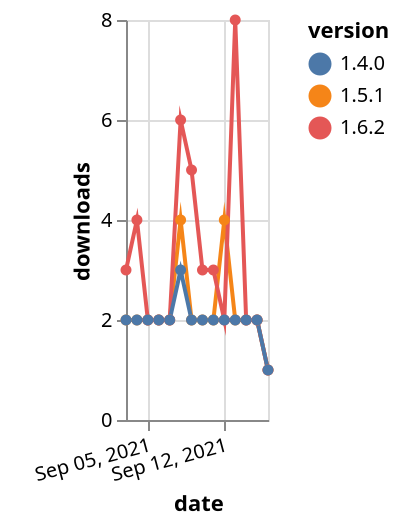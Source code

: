 {"$schema": "https://vega.github.io/schema/vega-lite/v5.json", "description": "A simple bar chart with embedded data.", "data": {"values": [{"date": "2021-09-03", "total": 2864, "delta": 2, "version": "1.5.1"}, {"date": "2021-09-04", "total": 2866, "delta": 2, "version": "1.5.1"}, {"date": "2021-09-05", "total": 2868, "delta": 2, "version": "1.5.1"}, {"date": "2021-09-06", "total": 2870, "delta": 2, "version": "1.5.1"}, {"date": "2021-09-07", "total": 2872, "delta": 2, "version": "1.5.1"}, {"date": "2021-09-08", "total": 2876, "delta": 4, "version": "1.5.1"}, {"date": "2021-09-09", "total": 2878, "delta": 2, "version": "1.5.1"}, {"date": "2021-09-10", "total": 2880, "delta": 2, "version": "1.5.1"}, {"date": "2021-09-11", "total": 2882, "delta": 2, "version": "1.5.1"}, {"date": "2021-09-12", "total": 2886, "delta": 4, "version": "1.5.1"}, {"date": "2021-09-13", "total": 2888, "delta": 2, "version": "1.5.1"}, {"date": "2021-09-14", "total": 2890, "delta": 2, "version": "1.5.1"}, {"date": "2021-09-15", "total": 2892, "delta": 2, "version": "1.5.1"}, {"date": "2021-09-16", "total": 2893, "delta": 1, "version": "1.5.1"}, {"date": "2021-09-03", "total": 3050, "delta": 3, "version": "1.6.2"}, {"date": "2021-09-04", "total": 3054, "delta": 4, "version": "1.6.2"}, {"date": "2021-09-05", "total": 3056, "delta": 2, "version": "1.6.2"}, {"date": "2021-09-06", "total": 3058, "delta": 2, "version": "1.6.2"}, {"date": "2021-09-07", "total": 3060, "delta": 2, "version": "1.6.2"}, {"date": "2021-09-08", "total": 3066, "delta": 6, "version": "1.6.2"}, {"date": "2021-09-09", "total": 3071, "delta": 5, "version": "1.6.2"}, {"date": "2021-09-10", "total": 3074, "delta": 3, "version": "1.6.2"}, {"date": "2021-09-11", "total": 3077, "delta": 3, "version": "1.6.2"}, {"date": "2021-09-12", "total": 3079, "delta": 2, "version": "1.6.2"}, {"date": "2021-09-13", "total": 3087, "delta": 8, "version": "1.6.2"}, {"date": "2021-09-14", "total": 3089, "delta": 2, "version": "1.6.2"}, {"date": "2021-09-15", "total": 3091, "delta": 2, "version": "1.6.2"}, {"date": "2021-09-16", "total": 3092, "delta": 1, "version": "1.6.2"}, {"date": "2021-09-03", "total": 2537, "delta": 2, "version": "1.4.0"}, {"date": "2021-09-04", "total": 2539, "delta": 2, "version": "1.4.0"}, {"date": "2021-09-05", "total": 2541, "delta": 2, "version": "1.4.0"}, {"date": "2021-09-06", "total": 2543, "delta": 2, "version": "1.4.0"}, {"date": "2021-09-07", "total": 2545, "delta": 2, "version": "1.4.0"}, {"date": "2021-09-08", "total": 2548, "delta": 3, "version": "1.4.0"}, {"date": "2021-09-09", "total": 2550, "delta": 2, "version": "1.4.0"}, {"date": "2021-09-10", "total": 2552, "delta": 2, "version": "1.4.0"}, {"date": "2021-09-11", "total": 2554, "delta": 2, "version": "1.4.0"}, {"date": "2021-09-12", "total": 2556, "delta": 2, "version": "1.4.0"}, {"date": "2021-09-13", "total": 2558, "delta": 2, "version": "1.4.0"}, {"date": "2021-09-14", "total": 2560, "delta": 2, "version": "1.4.0"}, {"date": "2021-09-15", "total": 2562, "delta": 2, "version": "1.4.0"}, {"date": "2021-09-16", "total": 2563, "delta": 1, "version": "1.4.0"}]}, "width": "container", "mark": {"type": "line", "point": {"filled": true}}, "encoding": {"x": {"field": "date", "type": "temporal", "timeUnit": "yearmonthdate", "title": "date", "axis": {"labelAngle": -15}}, "y": {"field": "delta", "type": "quantitative", "title": "downloads"}, "color": {"field": "version", "type": "nominal"}, "tooltip": {"field": "delta"}}}